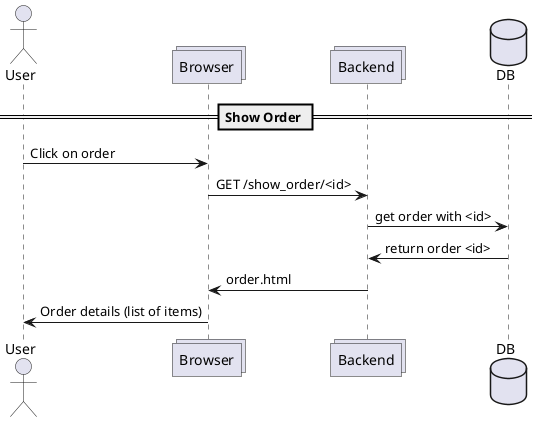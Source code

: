 @startuml
actor User
collections Browser
collections Backend
database DB

== Show Order ==

User -> Browser : Click on order
Browser -> Backend : GET /show_order/<id>
Backend -> DB : get order with <id>
DB -> Backend : return order <id>
Backend -> Browser : order.html
Browser -> User : Order details (list of items)
@enduml